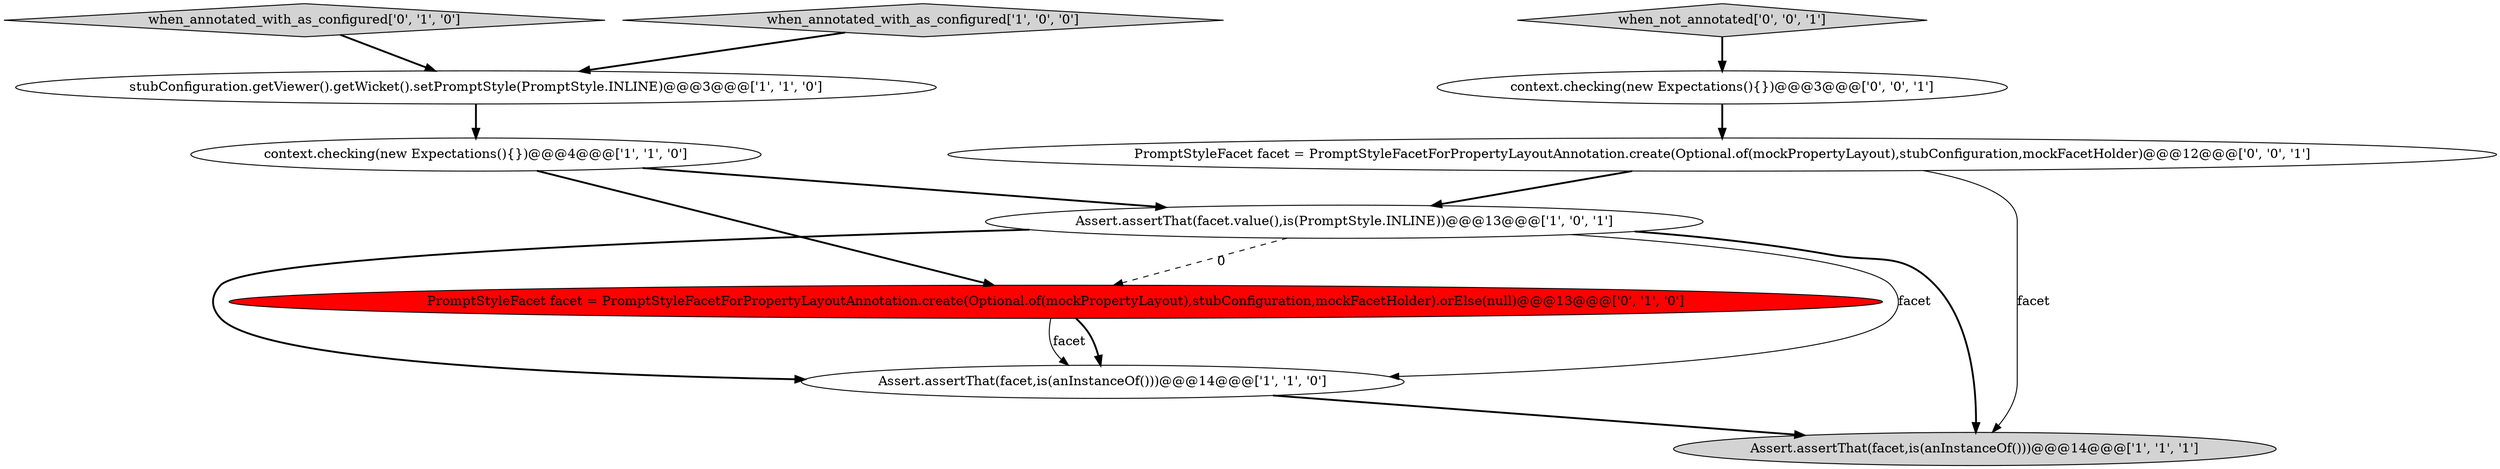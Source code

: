 digraph {
3 [style = filled, label = "stubConfiguration.getViewer().getWicket().setPromptStyle(PromptStyle.INLINE)@@@3@@@['1', '1', '0']", fillcolor = white, shape = ellipse image = "AAA0AAABBB1BBB"];
0 [style = filled, label = "Assert.assertThat(facet,is(anInstanceOf()))@@@14@@@['1', '1', '1']", fillcolor = lightgray, shape = ellipse image = "AAA0AAABBB1BBB"];
8 [style = filled, label = "context.checking(new Expectations(){})@@@3@@@['0', '0', '1']", fillcolor = white, shape = ellipse image = "AAA0AAABBB3BBB"];
1 [style = filled, label = "when_annotated_with_as_configured['1', '0', '0']", fillcolor = lightgray, shape = diamond image = "AAA0AAABBB1BBB"];
4 [style = filled, label = "Assert.assertThat(facet.value(),is(PromptStyle.INLINE))@@@13@@@['1', '0', '1']", fillcolor = white, shape = ellipse image = "AAA0AAABBB1BBB"];
7 [style = filled, label = "PromptStyleFacet facet = PromptStyleFacetForPropertyLayoutAnnotation.create(Optional.of(mockPropertyLayout),stubConfiguration,mockFacetHolder).orElse(null)@@@13@@@['0', '1', '0']", fillcolor = red, shape = ellipse image = "AAA1AAABBB2BBB"];
6 [style = filled, label = "when_annotated_with_as_configured['0', '1', '0']", fillcolor = lightgray, shape = diamond image = "AAA0AAABBB2BBB"];
2 [style = filled, label = "Assert.assertThat(facet,is(anInstanceOf()))@@@14@@@['1', '1', '0']", fillcolor = white, shape = ellipse image = "AAA0AAABBB1BBB"];
10 [style = filled, label = "when_not_annotated['0', '0', '1']", fillcolor = lightgray, shape = diamond image = "AAA0AAABBB3BBB"];
5 [style = filled, label = "context.checking(new Expectations(){})@@@4@@@['1', '1', '0']", fillcolor = white, shape = ellipse image = "AAA0AAABBB1BBB"];
9 [style = filled, label = "PromptStyleFacet facet = PromptStyleFacetForPropertyLayoutAnnotation.create(Optional.of(mockPropertyLayout),stubConfiguration,mockFacetHolder)@@@12@@@['0', '0', '1']", fillcolor = white, shape = ellipse image = "AAA0AAABBB3BBB"];
1->3 [style = bold, label=""];
9->0 [style = solid, label="facet"];
5->7 [style = bold, label=""];
6->3 [style = bold, label=""];
4->2 [style = solid, label="facet"];
3->5 [style = bold, label=""];
2->0 [style = bold, label=""];
4->2 [style = bold, label=""];
10->8 [style = bold, label=""];
4->7 [style = dashed, label="0"];
7->2 [style = bold, label=""];
7->2 [style = solid, label="facet"];
5->4 [style = bold, label=""];
9->4 [style = bold, label=""];
4->0 [style = bold, label=""];
8->9 [style = bold, label=""];
}
